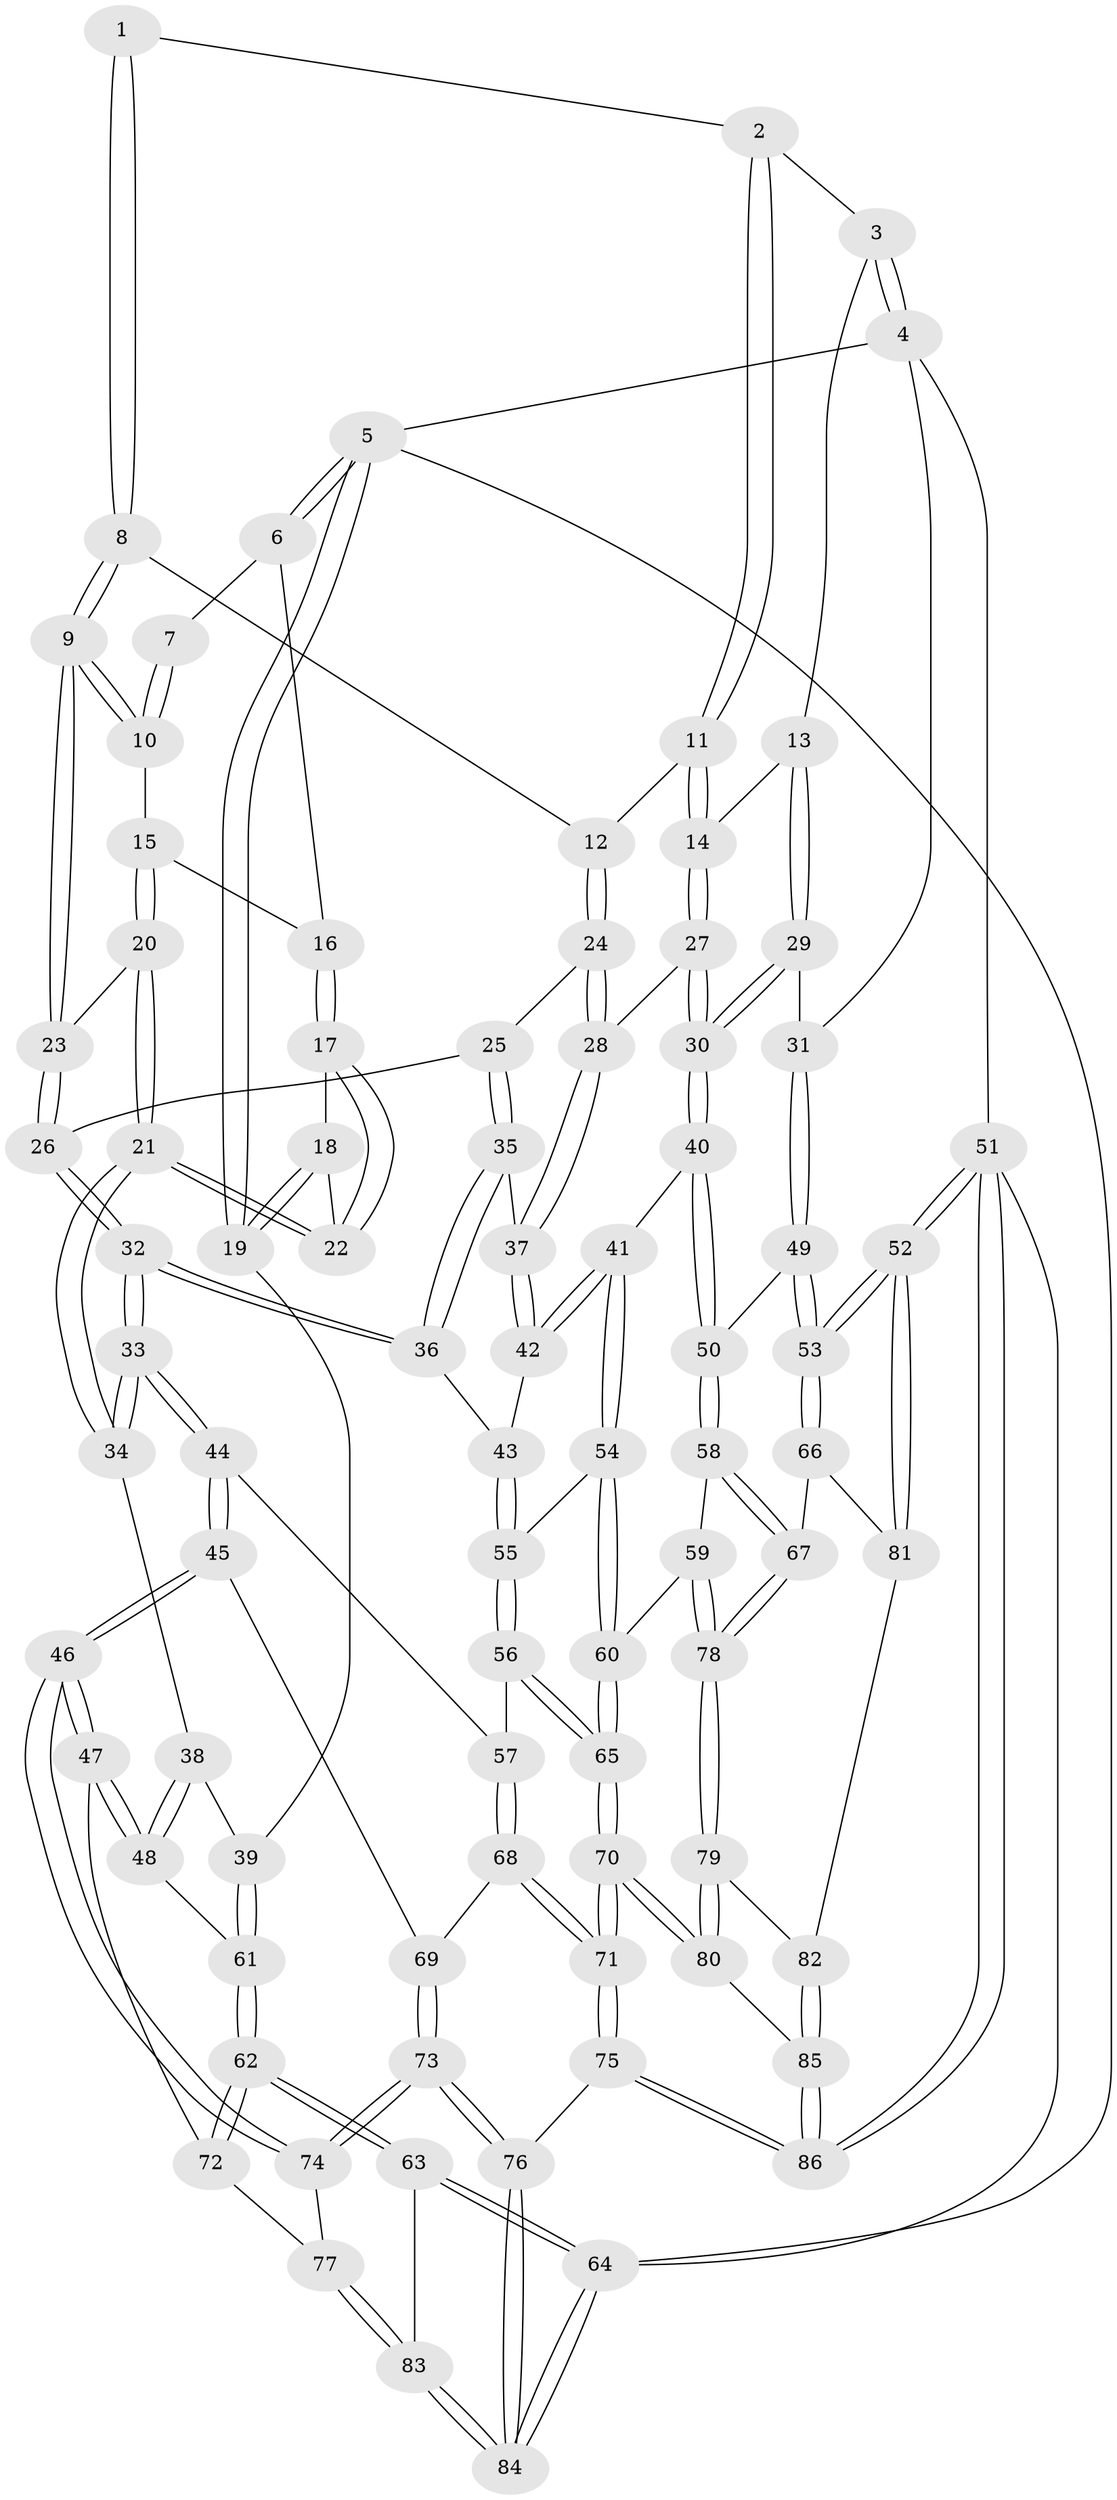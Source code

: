 // coarse degree distribution, {4: 0.38, 5: 0.36, 6: 0.18, 3: 0.08}
// Generated by graph-tools (version 1.1) at 2025/52/02/27/25 19:52:37]
// undirected, 86 vertices, 212 edges
graph export_dot {
graph [start="1"]
  node [color=gray90,style=filled];
  1 [pos="+0.6354768366053452+0"];
  2 [pos="+0.7155769304873583+0"];
  3 [pos="+0.9343906410955845+0"];
  4 [pos="+1+0"];
  5 [pos="+0+0"];
  6 [pos="+0.2592596630404422+0"];
  7 [pos="+0.590042109568113+0"];
  8 [pos="+0.6057569906929179+0.15590592282505814"];
  9 [pos="+0.5641839290077103+0.16690103826470742"];
  10 [pos="+0.4997302444453652+0.1108831880555693"];
  11 [pos="+0.7560099253773187+0.15121397599446876"];
  12 [pos="+0.6109103787332424+0.1586928335030326"];
  13 [pos="+0.8033454581807296+0.1793461716733562"];
  14 [pos="+0.7863881446465+0.1745147488518605"];
  15 [pos="+0.40648530952121414+0.09057489431238015"];
  16 [pos="+0.27104182330162224+0"];
  17 [pos="+0.25734985038101793+0.13630984180756672"];
  18 [pos="+0.1219605031527839+0.15961614406136326"];
  19 [pos="+0+0.06044707734972848"];
  20 [pos="+0.38815327026781343+0.2206792109745063"];
  21 [pos="+0.2913573120602894+0.2761321128958103"];
  22 [pos="+0.28079091346658347+0.25374845392213685"];
  23 [pos="+0.4972080325704488+0.24663292033651885"];
  24 [pos="+0.6593518213765339+0.29108552968384627"];
  25 [pos="+0.5147755587768275+0.2821836837242993"];
  26 [pos="+0.5081008560581274+0.27979588602632716"];
  27 [pos="+0.7137004990883505+0.2581201551169207"];
  28 [pos="+0.669319346656128+0.30273642962573327"];
  29 [pos="+0.8302775539312601+0.1939230735207612"];
  30 [pos="+0.8668581800031796+0.338589912685104"];
  31 [pos="+1+0"];
  32 [pos="+0.46322494476521364+0.4516011970303661"];
  33 [pos="+0.4362508934824051+0.46879925767075514"];
  34 [pos="+0.2888879727573313+0.28310775323163795"];
  35 [pos="+0.5882464447182+0.34197108217806593"];
  36 [pos="+0.5506834857258938+0.4447726273286619"];
  37 [pos="+0.6709697985097524+0.31068358558483256"];
  38 [pos="+0.27532817586497604+0.291246062497881"];
  39 [pos="+0+0.30010852778023556"];
  40 [pos="+0.8780966090637026+0.3794519748919077"];
  41 [pos="+0.7715309827597043+0.4168600253639387"];
  42 [pos="+0.7204177028232437+0.3933849449944565"];
  43 [pos="+0.5701199274035076+0.44831947818604806"];
  44 [pos="+0.4261279581812085+0.49480854125319224"];
  45 [pos="+0.37131704664216814+0.5521462684221649"];
  46 [pos="+0.29394827048612565+0.5914860914649942"];
  47 [pos="+0.26687378869126965+0.578085088627987"];
  48 [pos="+0.1772352652455594+0.5009597409334328"];
  49 [pos="+1+0.3868485384135618"];
  50 [pos="+0.9844790646546082+0.41327126973095013"];
  51 [pos="+1+1"];
  52 [pos="+1+0.775836963584601"];
  53 [pos="+1+0.7234109180233756"];
  54 [pos="+0.7381592901988989+0.5428903785015811"];
  55 [pos="+0.6478709122670112+0.5666261046214692"];
  56 [pos="+0.6205032231744027+0.6008499244505537"];
  57 [pos="+0.5678229561851864+0.6108979318353277"];
  58 [pos="+0.8908720943225239+0.6286281366396297"];
  59 [pos="+0.8278845245608589+0.6410561710629596"];
  60 [pos="+0.7985633417178777+0.6392739582650936"];
  61 [pos="+0+0.4599049934534343"];
  62 [pos="+0+0.7222877529729438"];
  63 [pos="+0+0.7317212618683989"];
  64 [pos="+0+1"];
  65 [pos="+0.6970311860843575+0.7631325359737509"];
  66 [pos="+0.9443544100150452+0.671841065870007"];
  67 [pos="+0.9273818003198424+0.6615407495151253"];
  68 [pos="+0.5466165713203955+0.6609662973708161"];
  69 [pos="+0.47087227939788345+0.6756557894129362"];
  70 [pos="+0.6714543202724553+0.8459368518643623"];
  71 [pos="+0.6290060003057414+0.8878244037677401"];
  72 [pos="+0.12338852433372365+0.6617378538070204"];
  73 [pos="+0.43350512878088177+0.979054443769678"];
  74 [pos="+0.2923260684797739+0.6353437337643676"];
  75 [pos="+0.5463441962920761+1"];
  76 [pos="+0.44383627367167533+1"];
  77 [pos="+0.1867010970884452+0.7399696449132493"];
  78 [pos="+0.8664048557076373+0.7944129617955813"];
  79 [pos="+0.8663002878622953+0.8063357544645113"];
  80 [pos="+0.7530378386849891+0.8388606910211514"];
  81 [pos="+0.9317253273294024+0.8247562784557325"];
  82 [pos="+0.9300498806377117+0.8257029127738883"];
  83 [pos="+0.1625877650775247+0.7771047914181961"];
  84 [pos="+0.34794042461405705+1"];
  85 [pos="+0.9229458583495649+0.9410280551438212"];
  86 [pos="+1+1"];
  1 -- 2;
  1 -- 8;
  1 -- 8;
  2 -- 3;
  2 -- 11;
  2 -- 11;
  3 -- 4;
  3 -- 4;
  3 -- 13;
  4 -- 5;
  4 -- 31;
  4 -- 51;
  5 -- 6;
  5 -- 6;
  5 -- 19;
  5 -- 19;
  5 -- 64;
  6 -- 7;
  6 -- 16;
  7 -- 10;
  7 -- 10;
  8 -- 9;
  8 -- 9;
  8 -- 12;
  9 -- 10;
  9 -- 10;
  9 -- 23;
  9 -- 23;
  10 -- 15;
  11 -- 12;
  11 -- 14;
  11 -- 14;
  12 -- 24;
  12 -- 24;
  13 -- 14;
  13 -- 29;
  13 -- 29;
  14 -- 27;
  14 -- 27;
  15 -- 16;
  15 -- 20;
  15 -- 20;
  16 -- 17;
  16 -- 17;
  17 -- 18;
  17 -- 22;
  17 -- 22;
  18 -- 19;
  18 -- 19;
  18 -- 22;
  19 -- 39;
  20 -- 21;
  20 -- 21;
  20 -- 23;
  21 -- 22;
  21 -- 22;
  21 -- 34;
  21 -- 34;
  23 -- 26;
  23 -- 26;
  24 -- 25;
  24 -- 28;
  24 -- 28;
  25 -- 26;
  25 -- 35;
  25 -- 35;
  26 -- 32;
  26 -- 32;
  27 -- 28;
  27 -- 30;
  27 -- 30;
  28 -- 37;
  28 -- 37;
  29 -- 30;
  29 -- 30;
  29 -- 31;
  30 -- 40;
  30 -- 40;
  31 -- 49;
  31 -- 49;
  32 -- 33;
  32 -- 33;
  32 -- 36;
  32 -- 36;
  33 -- 34;
  33 -- 34;
  33 -- 44;
  33 -- 44;
  34 -- 38;
  35 -- 36;
  35 -- 36;
  35 -- 37;
  36 -- 43;
  37 -- 42;
  37 -- 42;
  38 -- 39;
  38 -- 48;
  38 -- 48;
  39 -- 61;
  39 -- 61;
  40 -- 41;
  40 -- 50;
  40 -- 50;
  41 -- 42;
  41 -- 42;
  41 -- 54;
  41 -- 54;
  42 -- 43;
  43 -- 55;
  43 -- 55;
  44 -- 45;
  44 -- 45;
  44 -- 57;
  45 -- 46;
  45 -- 46;
  45 -- 69;
  46 -- 47;
  46 -- 47;
  46 -- 74;
  46 -- 74;
  47 -- 48;
  47 -- 48;
  47 -- 72;
  48 -- 61;
  49 -- 50;
  49 -- 53;
  49 -- 53;
  50 -- 58;
  50 -- 58;
  51 -- 52;
  51 -- 52;
  51 -- 86;
  51 -- 86;
  51 -- 64;
  52 -- 53;
  52 -- 53;
  52 -- 81;
  52 -- 81;
  53 -- 66;
  53 -- 66;
  54 -- 55;
  54 -- 60;
  54 -- 60;
  55 -- 56;
  55 -- 56;
  56 -- 57;
  56 -- 65;
  56 -- 65;
  57 -- 68;
  57 -- 68;
  58 -- 59;
  58 -- 67;
  58 -- 67;
  59 -- 60;
  59 -- 78;
  59 -- 78;
  60 -- 65;
  60 -- 65;
  61 -- 62;
  61 -- 62;
  62 -- 63;
  62 -- 63;
  62 -- 72;
  62 -- 72;
  63 -- 64;
  63 -- 64;
  63 -- 83;
  64 -- 84;
  64 -- 84;
  65 -- 70;
  65 -- 70;
  66 -- 67;
  66 -- 81;
  67 -- 78;
  67 -- 78;
  68 -- 69;
  68 -- 71;
  68 -- 71;
  69 -- 73;
  69 -- 73;
  70 -- 71;
  70 -- 71;
  70 -- 80;
  70 -- 80;
  71 -- 75;
  71 -- 75;
  72 -- 77;
  73 -- 74;
  73 -- 74;
  73 -- 76;
  73 -- 76;
  74 -- 77;
  75 -- 76;
  75 -- 86;
  75 -- 86;
  76 -- 84;
  76 -- 84;
  77 -- 83;
  77 -- 83;
  78 -- 79;
  78 -- 79;
  79 -- 80;
  79 -- 80;
  79 -- 82;
  80 -- 85;
  81 -- 82;
  82 -- 85;
  82 -- 85;
  83 -- 84;
  83 -- 84;
  85 -- 86;
  85 -- 86;
}

